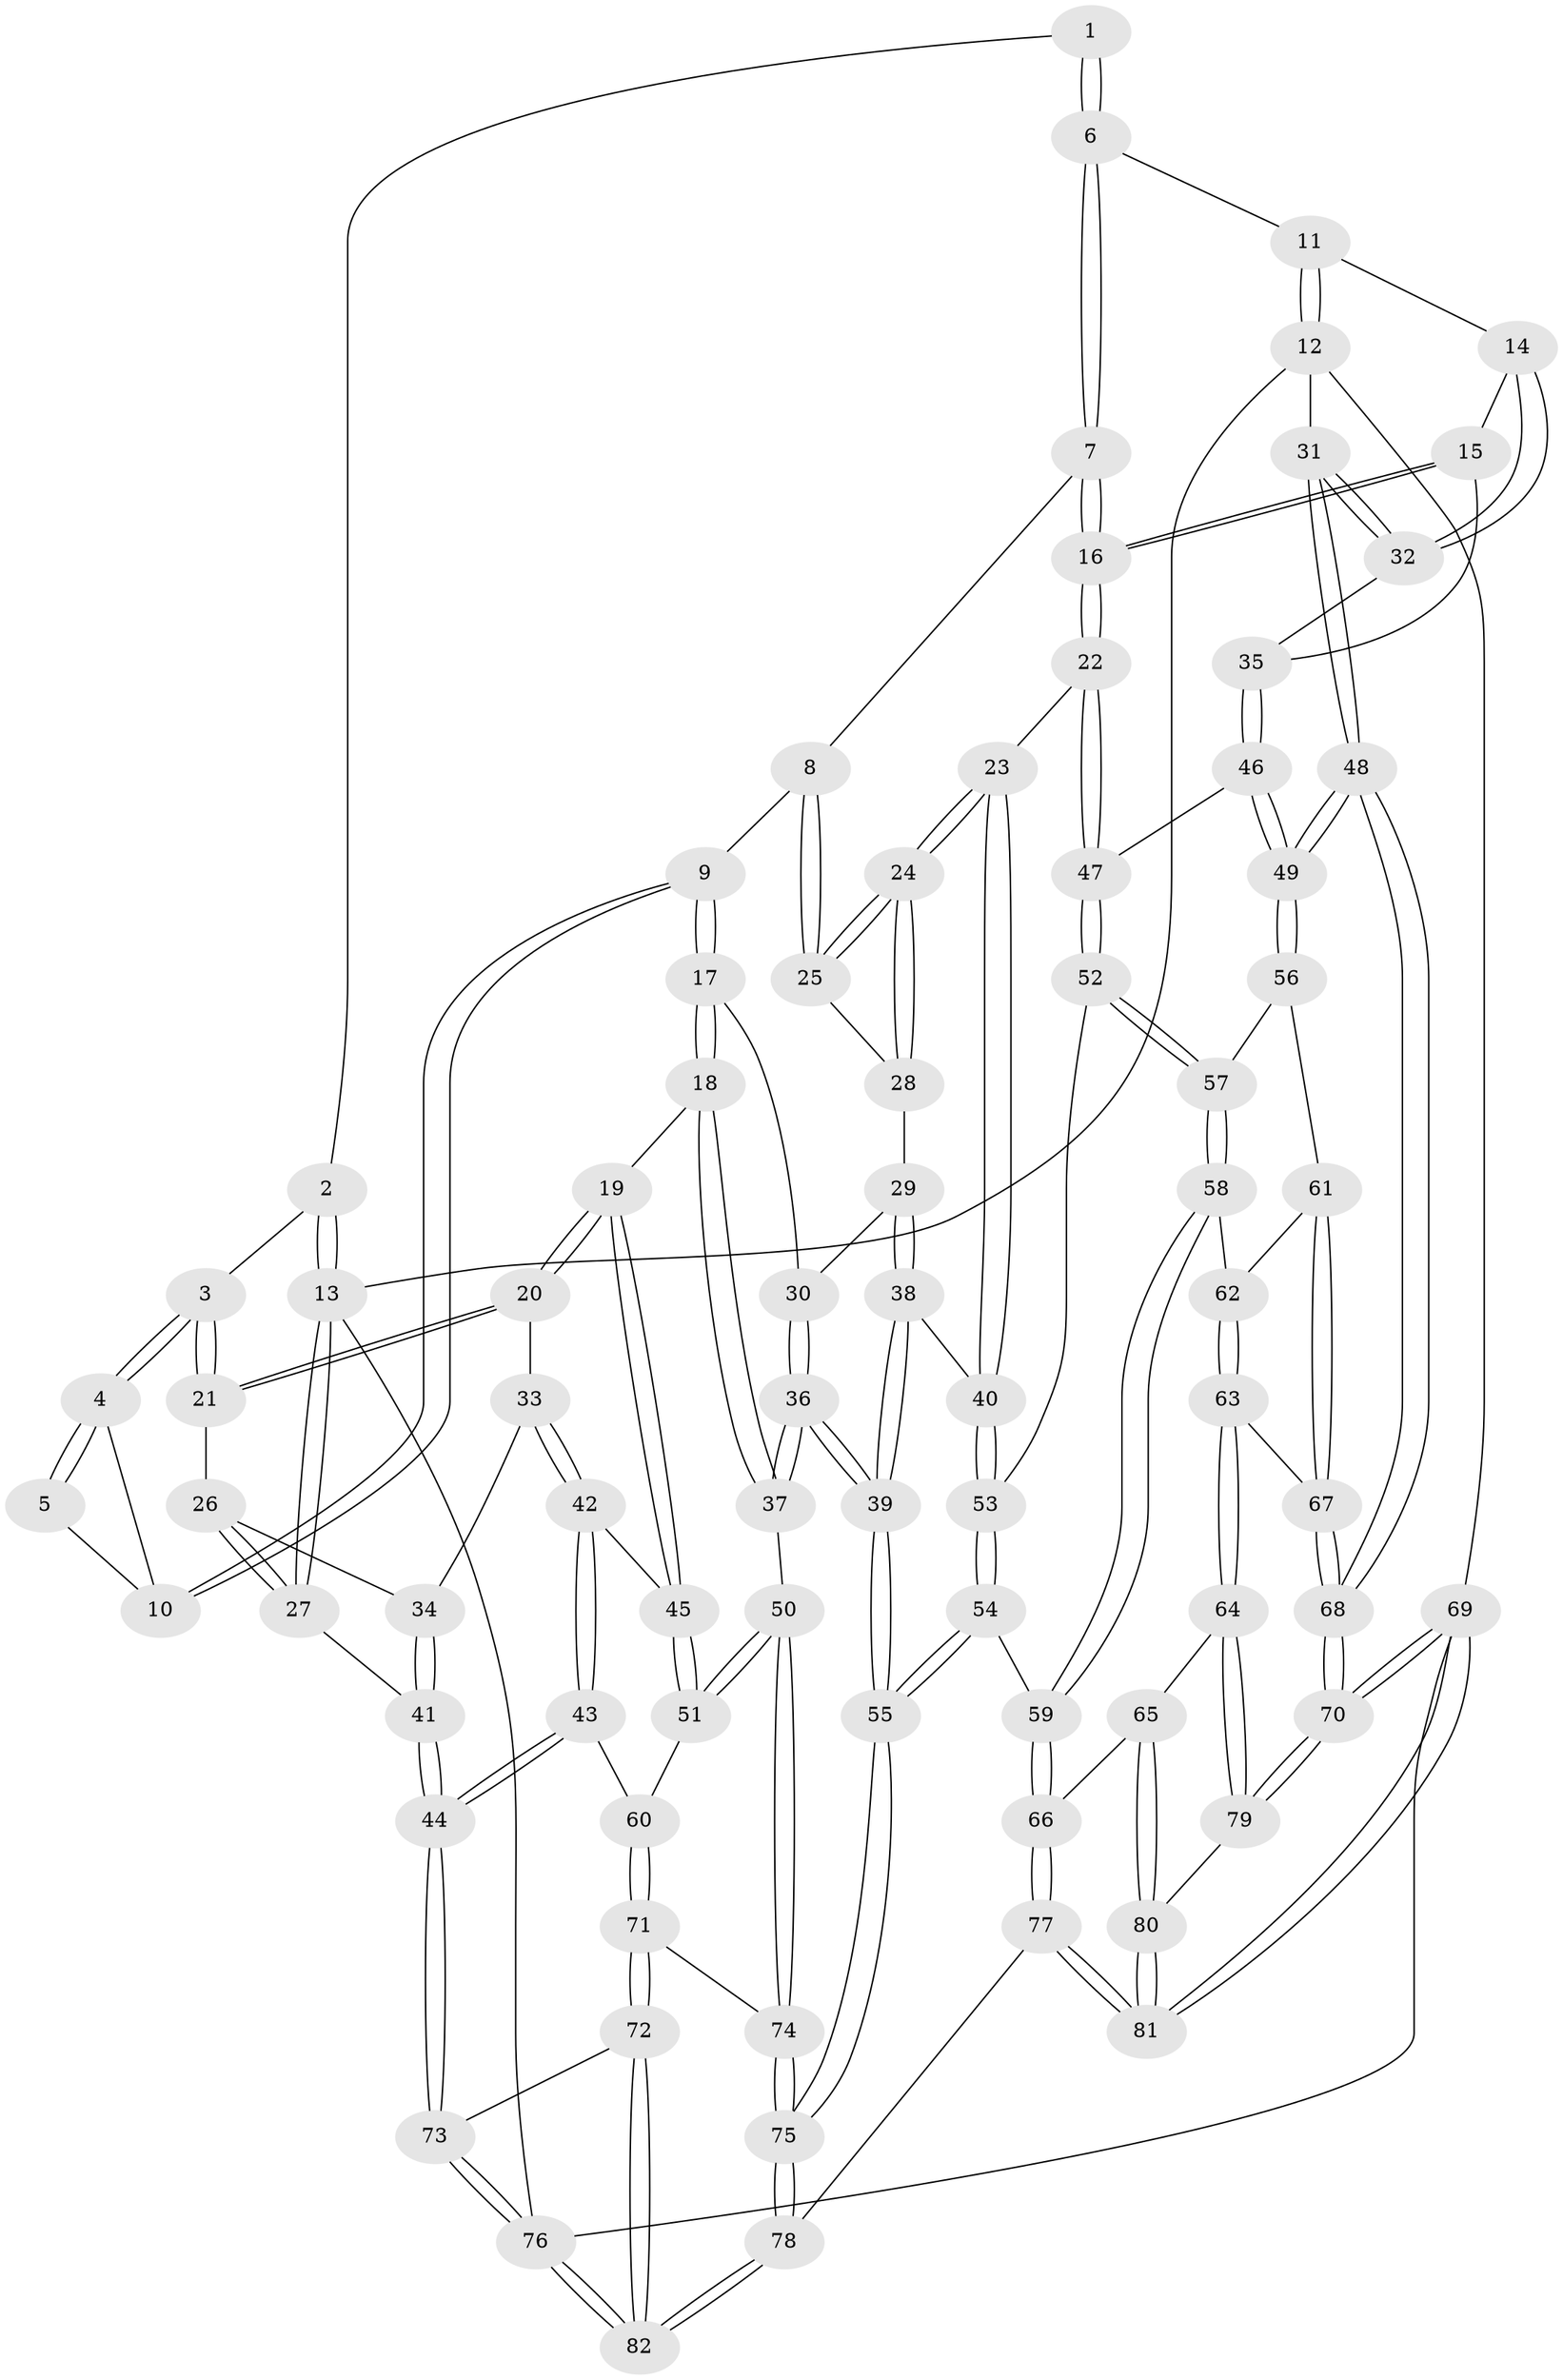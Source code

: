 // Generated by graph-tools (version 1.1) at 2025/38/03/09/25 02:38:45]
// undirected, 82 vertices, 202 edges
graph export_dot {
graph [start="1"]
  node [color=gray90,style=filled];
  1 [pos="+0.7079717358310541+0"];
  2 [pos="+0.14095900425116023+0"];
  3 [pos="+0.2641956619055329+0.15985479996028895"];
  4 [pos="+0.30104120550541874+0.16131832984806366"];
  5 [pos="+0.6655999242212909+0"];
  6 [pos="+0.8452601115795307+0"];
  7 [pos="+0.7469634078744806+0.0967931136086611"];
  8 [pos="+0.6104718097566688+0.22914873389151638"];
  9 [pos="+0.49159836738214235+0.2591405364909824"];
  10 [pos="+0.4322198209401496+0.21096832160763063"];
  11 [pos="+0.9149309032340862+0"];
  12 [pos="+1+0"];
  13 [pos="+0+0"];
  14 [pos="+0.9112564136862563+0.3649732708259003"];
  15 [pos="+0.8938908379598609+0.375292925643706"];
  16 [pos="+0.7780375804643905+0.4098024493229416"];
  17 [pos="+0.47058148904639996+0.3690823552878813"];
  18 [pos="+0.37780255615915787+0.4151593823888576"];
  19 [pos="+0.24711969280449153+0.34705648249832516"];
  20 [pos="+0.2080323607386854+0.2790025450586732"];
  21 [pos="+0.20441758682224226+0.25542745349236085"];
  22 [pos="+0.7695838432292407+0.423646949019225"];
  23 [pos="+0.7079542663647107+0.4296213210550647"];
  24 [pos="+0.7078836386633056+0.42956540875920257"];
  25 [pos="+0.6245320994327562+0.33271963952703465"];
  26 [pos="+0+0.20534606403042932"];
  27 [pos="+0+0.165112771989388"];
  28 [pos="+0.5449238870649683+0.3990909853986885"];
  29 [pos="+0.5243297658858707+0.4068580946652109"];
  30 [pos="+0.5222355238115591+0.40605144437150087"];
  31 [pos="+1+0.40405106952783437"];
  32 [pos="+1+0.3913845541684308"];
  33 [pos="+0.0775335208960375+0.41977583746002706"];
  34 [pos="+0.06361874001824197+0.4221373343762274"];
  35 [pos="+0.925412879767895+0.4789815837699848"];
  36 [pos="+0.42045949913475844+0.6383767132859121"];
  37 [pos="+0.4046628203099121+0.6313853580082158"];
  38 [pos="+0.5910459694710902+0.5179082853485419"];
  39 [pos="+0.4703373794816804+0.6674662340147716"];
  40 [pos="+0.6268145563001121+0.508519636649651"];
  41 [pos="+0+0.5726645516756909"];
  42 [pos="+0.13464965250266428+0.5489869986252016"];
  43 [pos="+0+0.6037383794356052"];
  44 [pos="+0+0.6016276478578283"];
  45 [pos="+0.19787283325390892+0.5606973792262595"];
  46 [pos="+0.911857331753295+0.534441748178304"];
  47 [pos="+0.8220104363270899+0.5448271243874218"];
  48 [pos="+1+0.5636305037557353"];
  49 [pos="+1+0.5782420830674398"];
  50 [pos="+0.366383370259818+0.6354396261763109"];
  51 [pos="+0.19862084147137138+0.5616640219423846"];
  52 [pos="+0.820225943198457+0.5497226593838395"];
  53 [pos="+0.7017265595826435+0.5991777680890004"];
  54 [pos="+0.6361659771044477+0.737800078889409"];
  55 [pos="+0.5267041564036995+0.7544190870342334"];
  56 [pos="+0.9630403521271819+0.6460117444710017"];
  57 [pos="+0.8252618824678913+0.5842141674274342"];
  58 [pos="+0.8271997344996115+0.6201308316460139"];
  59 [pos="+0.6850378018678446+0.7505933891827615"];
  60 [pos="+0.13745441392438507+0.7144239875805923"];
  61 [pos="+0.9499465817074253+0.6594860265113975"];
  62 [pos="+0.8352578010942853+0.6332317420840439"];
  63 [pos="+0.886847046884545+0.7986959671237756"];
  64 [pos="+0.8525209076433753+0.8263450495067142"];
  65 [pos="+0.851577304852965+0.8268908644805602"];
  66 [pos="+0.8002562102987587+0.824991977309333"];
  67 [pos="+0.8927897796470884+0.7970604087783248"];
  68 [pos="+1+0.823256591260991"];
  69 [pos="+1+1"];
  70 [pos="+1+0.993702420833659"];
  71 [pos="+0.1653224175921061+0.8208857707493952"];
  72 [pos="+0.1550869467120651+0.8296553773691828"];
  73 [pos="+0+0.6080579448061473"];
  74 [pos="+0.1980139482517746+0.8169810437530344"];
  75 [pos="+0.47401764638779653+0.9741214979566432"];
  76 [pos="+0+1"];
  77 [pos="+0.55163550460622+1"];
  78 [pos="+0.5035837941289899+1"];
  79 [pos="+0.9862557765647105+0.9523401734291275"];
  80 [pos="+0.8694679050121391+0.991997998469542"];
  81 [pos="+0.7928851092138576+1"];
  82 [pos="+0+1"];
  1 -- 2;
  1 -- 6;
  1 -- 6;
  2 -- 3;
  2 -- 13;
  2 -- 13;
  3 -- 4;
  3 -- 4;
  3 -- 21;
  3 -- 21;
  4 -- 5;
  4 -- 5;
  4 -- 10;
  5 -- 10;
  6 -- 7;
  6 -- 7;
  6 -- 11;
  7 -- 8;
  7 -- 16;
  7 -- 16;
  8 -- 9;
  8 -- 25;
  8 -- 25;
  9 -- 10;
  9 -- 10;
  9 -- 17;
  9 -- 17;
  11 -- 12;
  11 -- 12;
  11 -- 14;
  12 -- 13;
  12 -- 31;
  12 -- 69;
  13 -- 27;
  13 -- 27;
  13 -- 76;
  14 -- 15;
  14 -- 32;
  14 -- 32;
  15 -- 16;
  15 -- 16;
  15 -- 35;
  16 -- 22;
  16 -- 22;
  17 -- 18;
  17 -- 18;
  17 -- 30;
  18 -- 19;
  18 -- 37;
  18 -- 37;
  19 -- 20;
  19 -- 20;
  19 -- 45;
  19 -- 45;
  20 -- 21;
  20 -- 21;
  20 -- 33;
  21 -- 26;
  22 -- 23;
  22 -- 47;
  22 -- 47;
  23 -- 24;
  23 -- 24;
  23 -- 40;
  23 -- 40;
  24 -- 25;
  24 -- 25;
  24 -- 28;
  24 -- 28;
  25 -- 28;
  26 -- 27;
  26 -- 27;
  26 -- 34;
  27 -- 41;
  28 -- 29;
  29 -- 30;
  29 -- 38;
  29 -- 38;
  30 -- 36;
  30 -- 36;
  31 -- 32;
  31 -- 32;
  31 -- 48;
  31 -- 48;
  32 -- 35;
  33 -- 34;
  33 -- 42;
  33 -- 42;
  34 -- 41;
  34 -- 41;
  35 -- 46;
  35 -- 46;
  36 -- 37;
  36 -- 37;
  36 -- 39;
  36 -- 39;
  37 -- 50;
  38 -- 39;
  38 -- 39;
  38 -- 40;
  39 -- 55;
  39 -- 55;
  40 -- 53;
  40 -- 53;
  41 -- 44;
  41 -- 44;
  42 -- 43;
  42 -- 43;
  42 -- 45;
  43 -- 44;
  43 -- 44;
  43 -- 60;
  44 -- 73;
  44 -- 73;
  45 -- 51;
  45 -- 51;
  46 -- 47;
  46 -- 49;
  46 -- 49;
  47 -- 52;
  47 -- 52;
  48 -- 49;
  48 -- 49;
  48 -- 68;
  48 -- 68;
  49 -- 56;
  49 -- 56;
  50 -- 51;
  50 -- 51;
  50 -- 74;
  50 -- 74;
  51 -- 60;
  52 -- 53;
  52 -- 57;
  52 -- 57;
  53 -- 54;
  53 -- 54;
  54 -- 55;
  54 -- 55;
  54 -- 59;
  55 -- 75;
  55 -- 75;
  56 -- 57;
  56 -- 61;
  57 -- 58;
  57 -- 58;
  58 -- 59;
  58 -- 59;
  58 -- 62;
  59 -- 66;
  59 -- 66;
  60 -- 71;
  60 -- 71;
  61 -- 62;
  61 -- 67;
  61 -- 67;
  62 -- 63;
  62 -- 63;
  63 -- 64;
  63 -- 64;
  63 -- 67;
  64 -- 65;
  64 -- 79;
  64 -- 79;
  65 -- 66;
  65 -- 80;
  65 -- 80;
  66 -- 77;
  66 -- 77;
  67 -- 68;
  67 -- 68;
  68 -- 70;
  68 -- 70;
  69 -- 70;
  69 -- 70;
  69 -- 81;
  69 -- 81;
  69 -- 76;
  70 -- 79;
  70 -- 79;
  71 -- 72;
  71 -- 72;
  71 -- 74;
  72 -- 73;
  72 -- 82;
  72 -- 82;
  73 -- 76;
  73 -- 76;
  74 -- 75;
  74 -- 75;
  75 -- 78;
  75 -- 78;
  76 -- 82;
  76 -- 82;
  77 -- 78;
  77 -- 81;
  77 -- 81;
  78 -- 82;
  78 -- 82;
  79 -- 80;
  80 -- 81;
  80 -- 81;
}
